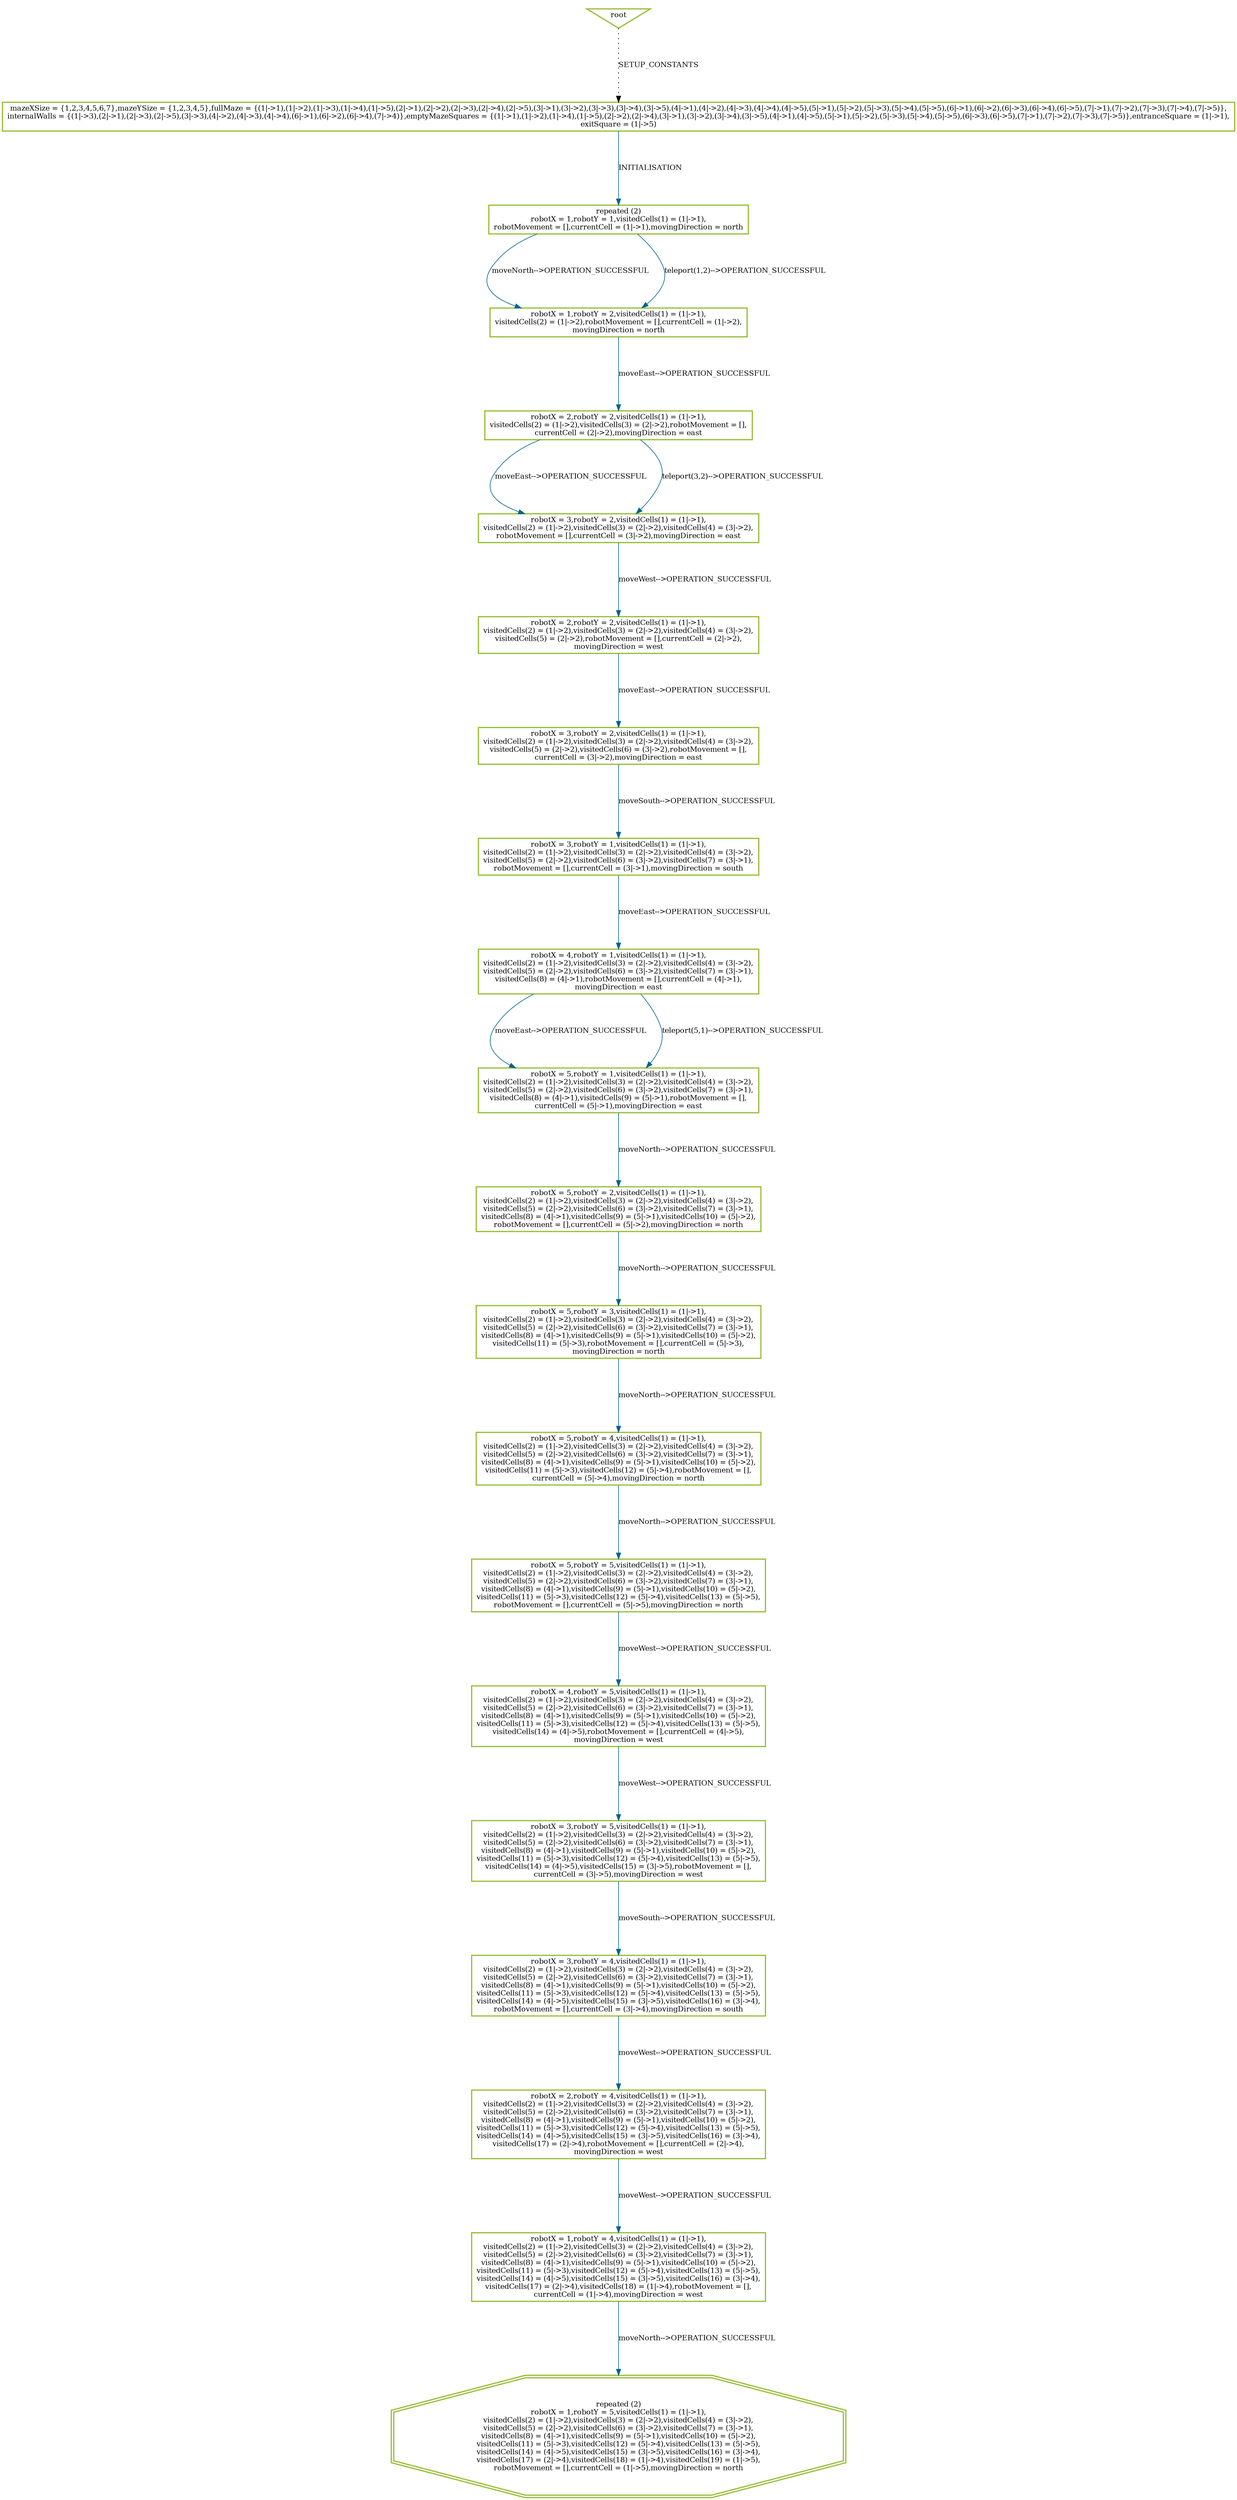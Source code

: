digraph history {
graph [nodesep=1.5, ranksep=1.5];
0 [shape=box, color="#99BF38", fontsize=12, penwidth=2, label="mazeXSize = \{1,2,3,4,5,6,7\},mazeYSize = \{1,2,3,4,5\},fullMaze = \{(1\|-\>1),(1\|-\>2),(1\|-\>3),(1\|-\>4),(1\|-\>5),(2\|-\>1),(2\|-\>2),(2\|-\>3),(2\|-\>4),(2\|-\>5),(3\|-\>1),(3\|-\>2),(3\|-\>3),(3\|-\>4),(3\|-\>5),(4\|-\>1),(4\|-\>2),(4\|-\>3),(4\|-\>4),(4\|-\>5),(5\|-\>1),(5\|-\>2),(5\|-\>3),(5\|-\>4),(5\|-\>5),(6\|-\>1),(6\|-\>2),(6\|-\>3),(6\|-\>4),(6\|-\>5),(7\|-\>1),(7\|-\>2),(7\|-\>3),(7\|-\>4),(7\|-\>5)\},\ninternalWalls = \{(1\|-\>3),(2\|-\>1),(2\|-\>3),(2\|-\>5),(3\|-\>3),(4\|-\>2),(4\|-\>3),(4\|-\>4),(6\|-\>1),(6\|-\>2),(6\|-\>4),(7\|-\>4)\},emptyMazeSquares = \{(1\|-\>1),(1\|-\>2),(1\|-\>4),(1\|-\>5),(2\|-\>2),(2\|-\>4),(3\|-\>1),(3\|-\>2),(3\|-\>4),(3\|-\>5),(4\|-\>1),(4\|-\>5),(5\|-\>1),(5\|-\>2),(5\|-\>3),(5\|-\>4),(5\|-\>5),(6\|-\>3),(6\|-\>5),(7\|-\>1),(7\|-\>2),(7\|-\>3),(7\|-\>5)\},entranceSquare = (1\|-\>1),\nexitSquare = (1\|-\>5)"];

1 [shape=box, color="#99BF38", fontsize=12, penwidth=2, label="repeated (2)\nrobotX = 1,robotY = 1,visitedCells(1) = (1\|-\>1),\nrobotMovement = [],currentCell = (1\|-\>1),movingDirection = north"];

2 [shape=box, color="#99BF38", fontsize=12, penwidth=2, label="robotX = 1,robotY = 2,visitedCells(1) = (1\|-\>1),\nvisitedCells(2) = (1\|-\>2),robotMovement = [],currentCell = (1\|-\>2),\nmovingDirection = north"];

10 [shape=box, color="#99BF38", fontsize=12, penwidth=2, label="robotX = 2,robotY = 2,visitedCells(1) = (1\|-\>1),\nvisitedCells(2) = (1\|-\>2),visitedCells(3) = (2\|-\>2),robotMovement = [],\ncurrentCell = (2\|-\>2),movingDirection = east"];

20 [shape=box, color="#99BF38", fontsize=12, penwidth=2, label="robotX = 3,robotY = 2,visitedCells(1) = (1\|-\>1),\nvisitedCells(2) = (1\|-\>2),visitedCells(3) = (2\|-\>2),visitedCells(4) = (3\|-\>2),\nrobotMovement = [],currentCell = (3\|-\>2),movingDirection = east"];

30 [shape=box, color="#99BF38", fontsize=12, penwidth=2, label="robotX = 2,robotY = 2,visitedCells(1) = (1\|-\>1),\nvisitedCells(2) = (1\|-\>2),visitedCells(3) = (2\|-\>2),visitedCells(4) = (3\|-\>2),\nvisitedCells(5) = (2\|-\>2),robotMovement = [],currentCell = (2\|-\>2),\nmovingDirection = west"];

39 [shape=box, color="#99BF38", fontsize=12, penwidth=2, label="robotX = 3,robotY = 2,visitedCells(1) = (1\|-\>1),\nvisitedCells(2) = (1\|-\>2),visitedCells(3) = (2\|-\>2),visitedCells(4) = (3\|-\>2),\nvisitedCells(5) = (2\|-\>2),visitedCells(6) = (3\|-\>2),robotMovement = [],\ncurrentCell = (3\|-\>2),movingDirection = east"];

48 [shape=box, color="#99BF38", fontsize=12, penwidth=2, label="robotX = 3,robotY = 1,visitedCells(1) = (1\|-\>1),\nvisitedCells(2) = (1\|-\>2),visitedCells(3) = (2\|-\>2),visitedCells(4) = (3\|-\>2),\nvisitedCells(5) = (2\|-\>2),visitedCells(6) = (3\|-\>2),visitedCells(7) = (3\|-\>1),\nrobotMovement = [],currentCell = (3\|-\>1),movingDirection = south"];

59 [shape=box, color="#99BF38", fontsize=12, penwidth=2, label="robotX = 4,robotY = 1,visitedCells(1) = (1\|-\>1),\nvisitedCells(2) = (1\|-\>2),visitedCells(3) = (2\|-\>2),visitedCells(4) = (3\|-\>2),\nvisitedCells(5) = (2\|-\>2),visitedCells(6) = (3\|-\>2),visitedCells(7) = (3\|-\>1),\nvisitedCells(8) = (4\|-\>1),robotMovement = [],currentCell = (4\|-\>1),\nmovingDirection = east"];

68 [shape=box, color="#99BF38", fontsize=12, penwidth=2, label="robotX = 5,robotY = 1,visitedCells(1) = (1\|-\>1),\nvisitedCells(2) = (1\|-\>2),visitedCells(3) = (2\|-\>2),visitedCells(4) = (3\|-\>2),\nvisitedCells(5) = (2\|-\>2),visitedCells(6) = (3\|-\>2),visitedCells(7) = (3\|-\>1),\nvisitedCells(8) = (4\|-\>1),visitedCells(9) = (5\|-\>1),robotMovement = [],\ncurrentCell = (5\|-\>1),movingDirection = east"];

77 [shape=box, color="#99BF38", fontsize=12, penwidth=2, label="robotX = 5,robotY = 2,visitedCells(1) = (1\|-\>1),\nvisitedCells(2) = (1\|-\>2),visitedCells(3) = (2\|-\>2),visitedCells(4) = (3\|-\>2),\nvisitedCells(5) = (2\|-\>2),visitedCells(6) = (3\|-\>2),visitedCells(7) = (3\|-\>1),\nvisitedCells(8) = (4\|-\>1),visitedCells(9) = (5\|-\>1),visitedCells(10) = (5\|-\>2),\nrobotMovement = [],currentCell = (5\|-\>2),movingDirection = north"];

87 [shape=box, color="#99BF38", fontsize=12, penwidth=2, label="robotX = 5,robotY = 3,visitedCells(1) = (1\|-\>1),\nvisitedCells(2) = (1\|-\>2),visitedCells(3) = (2\|-\>2),visitedCells(4) = (3\|-\>2),\nvisitedCells(5) = (2\|-\>2),visitedCells(6) = (3\|-\>2),visitedCells(7) = (3\|-\>1),\nvisitedCells(8) = (4\|-\>1),visitedCells(9) = (5\|-\>1),visitedCells(10) = (5\|-\>2),\nvisitedCells(11) = (5\|-\>3),robotMovement = [],currentCell = (5\|-\>3),\nmovingDirection = north"];

97 [shape=box, color="#99BF38", fontsize=12, penwidth=2, label="robotX = 5,robotY = 4,visitedCells(1) = (1\|-\>1),\nvisitedCells(2) = (1\|-\>2),visitedCells(3) = (2\|-\>2),visitedCells(4) = (3\|-\>2),\nvisitedCells(5) = (2\|-\>2),visitedCells(6) = (3\|-\>2),visitedCells(7) = (3\|-\>1),\nvisitedCells(8) = (4\|-\>1),visitedCells(9) = (5\|-\>1),visitedCells(10) = (5\|-\>2),\nvisitedCells(11) = (5\|-\>3),visitedCells(12) = (5\|-\>4),robotMovement = [],\ncurrentCell = (5\|-\>4),movingDirection = north"];

108 [shape=box, color="#99BF38", fontsize=12, penwidth=2, label="robotX = 5,robotY = 5,visitedCells(1) = (1\|-\>1),\nvisitedCells(2) = (1\|-\>2),visitedCells(3) = (2\|-\>2),visitedCells(4) = (3\|-\>2),\nvisitedCells(5) = (2\|-\>2),visitedCells(6) = (3\|-\>2),visitedCells(7) = (3\|-\>1),\nvisitedCells(8) = (4\|-\>1),visitedCells(9) = (5\|-\>1),visitedCells(10) = (5\|-\>2),\nvisitedCells(11) = (5\|-\>3),visitedCells(12) = (5\|-\>4),visitedCells(13) = (5\|-\>5),\nrobotMovement = [],currentCell = (5\|-\>5),movingDirection = north"];

120 [shape=box, color="#99BF38", fontsize=12, penwidth=2, label="robotX = 4,robotY = 5,visitedCells(1) = (1\|-\>1),\nvisitedCells(2) = (1\|-\>2),visitedCells(3) = (2\|-\>2),visitedCells(4) = (3\|-\>2),\nvisitedCells(5) = (2\|-\>2),visitedCells(6) = (3\|-\>2),visitedCells(7) = (3\|-\>1),\nvisitedCells(8) = (4\|-\>1),visitedCells(9) = (5\|-\>1),visitedCells(10) = (5\|-\>2),\nvisitedCells(11) = (5\|-\>3),visitedCells(12) = (5\|-\>4),visitedCells(13) = (5\|-\>5),\nvisitedCells(14) = (4\|-\>5),robotMovement = [],currentCell = (4\|-\>5),\nmovingDirection = west"];

130 [shape=box, color="#99BF38", fontsize=12, penwidth=2, label="robotX = 3,robotY = 5,visitedCells(1) = (1\|-\>1),\nvisitedCells(2) = (1\|-\>2),visitedCells(3) = (2\|-\>2),visitedCells(4) = (3\|-\>2),\nvisitedCells(5) = (2\|-\>2),visitedCells(6) = (3\|-\>2),visitedCells(7) = (3\|-\>1),\nvisitedCells(8) = (4\|-\>1),visitedCells(9) = (5\|-\>1),visitedCells(10) = (5\|-\>2),\nvisitedCells(11) = (5\|-\>3),visitedCells(12) = (5\|-\>4),visitedCells(13) = (5\|-\>5),\nvisitedCells(14) = (4\|-\>5),visitedCells(15) = (3\|-\>5),robotMovement = [],\ncurrentCell = (3\|-\>5),movingDirection = west"];

140 [shape=box, color="#99BF38", fontsize=12, penwidth=2, label="robotX = 3,robotY = 4,visitedCells(1) = (1\|-\>1),\nvisitedCells(2) = (1\|-\>2),visitedCells(3) = (2\|-\>2),visitedCells(4) = (3\|-\>2),\nvisitedCells(5) = (2\|-\>2),visitedCells(6) = (3\|-\>2),visitedCells(7) = (3\|-\>1),\nvisitedCells(8) = (4\|-\>1),visitedCells(9) = (5\|-\>1),visitedCells(10) = (5\|-\>2),\nvisitedCells(11) = (5\|-\>3),visitedCells(12) = (5\|-\>4),visitedCells(13) = (5\|-\>5),\nvisitedCells(14) = (4\|-\>5),visitedCells(15) = (3\|-\>5),visitedCells(16) = (3\|-\>4),\nrobotMovement = [],currentCell = (3\|-\>4),movingDirection = south"];

150 [shape=box, color="#99BF38", fontsize=12, penwidth=2, label="robotX = 2,robotY = 4,visitedCells(1) = (1\|-\>1),\nvisitedCells(2) = (1\|-\>2),visitedCells(3) = (2\|-\>2),visitedCells(4) = (3\|-\>2),\nvisitedCells(5) = (2\|-\>2),visitedCells(6) = (3\|-\>2),visitedCells(7) = (3\|-\>1),\nvisitedCells(8) = (4\|-\>1),visitedCells(9) = (5\|-\>1),visitedCells(10) = (5\|-\>2),\nvisitedCells(11) = (5\|-\>3),visitedCells(12) = (5\|-\>4),visitedCells(13) = (5\|-\>5),\nvisitedCells(14) = (4\|-\>5),visitedCells(15) = (3\|-\>5),visitedCells(16) = (3\|-\>4),\nvisitedCells(17) = (2\|-\>4),robotMovement = [],currentCell = (2\|-\>4),\nmovingDirection = west"];

160 [shape=box, color="#99BF38", fontsize=12, penwidth=2, label="robotX = 1,robotY = 4,visitedCells(1) = (1\|-\>1),\nvisitedCells(2) = (1\|-\>2),visitedCells(3) = (2\|-\>2),visitedCells(4) = (3\|-\>2),\nvisitedCells(5) = (2\|-\>2),visitedCells(6) = (3\|-\>2),visitedCells(7) = (3\|-\>1),\nvisitedCells(8) = (4\|-\>1),visitedCells(9) = (5\|-\>1),visitedCells(10) = (5\|-\>2),\nvisitedCells(11) = (5\|-\>3),visitedCells(12) = (5\|-\>4),visitedCells(13) = (5\|-\>5),\nvisitedCells(14) = (4\|-\>5),visitedCells(15) = (3\|-\>5),visitedCells(16) = (3\|-\>4),\nvisitedCells(17) = (2\|-\>4),visitedCells(18) = (1\|-\>4),robotMovement = [],\ncurrentCell = (1\|-\>4),movingDirection = west"];

169 [shape=doubleoctagon, color="#99BF38", fontsize=12, penwidth=2, label="repeated (2)\nrobotX = 1,robotY = 5,visitedCells(1) = (1\|-\>1),\nvisitedCells(2) = (1\|-\>2),visitedCells(3) = (2\|-\>2),visitedCells(4) = (3\|-\>2),\nvisitedCells(5) = (2\|-\>2),visitedCells(6) = (3\|-\>2),visitedCells(7) = (3\|-\>1),\nvisitedCells(8) = (4\|-\>1),visitedCells(9) = (5\|-\>1),visitedCells(10) = (5\|-\>2),\nvisitedCells(11) = (5\|-\>3),visitedCells(12) = (5\|-\>4),visitedCells(13) = (5\|-\>5),\nvisitedCells(14) = (4\|-\>5),visitedCells(15) = (3\|-\>5),visitedCells(16) = (3\|-\>4),\nvisitedCells(17) = (2\|-\>4),visitedCells(18) = (1\|-\>4),visitedCells(19) = (1\|-\>5),\nrobotMovement = [],currentCell = (1\|-\>5),movingDirection = north"];

root [shape=invtriangle, color="#99BF38", fontsize=12, penwidth=2, label="root"];

root -> 0 [style = dotted, color = black, label="SETUP_CONSTANTS", fontsize=12];

0 -> 1 [color = "#006391", label="INITIALISATION", fontsize=12];


1 -> 2 [color = "#006391", label="moveNorth--\>OPERATION_SUCCESSFUL", fontsize=12];
1 -> 2 [color = "#006391", label="teleport(1,2)--\>OPERATION_SUCCESSFUL", fontsize=12];

2 -> 10 [color = "#006391", label="moveEast--\>OPERATION_SUCCESSFUL", fontsize=12];

10 -> 20 [color = "#006391", label="moveEast--\>OPERATION_SUCCESSFUL", fontsize=12];
10 -> 20 [color = "#006391", label="teleport(3,2)--\>OPERATION_SUCCESSFUL", fontsize=12];

20 -> 30 [color = "#006391", label="moveWest--\>OPERATION_SUCCESSFUL", fontsize=12];

30 -> 39 [color = "#006391", label="moveEast--\>OPERATION_SUCCESSFUL", fontsize=12];

39 -> 48 [color = "#006391", label="moveSouth--\>OPERATION_SUCCESSFUL", fontsize=12];

48 -> 59 [color = "#006391", label="moveEast--\>OPERATION_SUCCESSFUL", fontsize=12];

59 -> 68 [color = "#006391", label="moveEast--\>OPERATION_SUCCESSFUL", fontsize=12];
59 -> 68 [color = "#006391", label="teleport(5,1)--\>OPERATION_SUCCESSFUL", fontsize=12];

68 -> 77 [color = "#006391", label="moveNorth--\>OPERATION_SUCCESSFUL", fontsize=12];

77 -> 87 [color = "#006391", label="moveNorth--\>OPERATION_SUCCESSFUL", fontsize=12];

87 -> 97 [color = "#006391", label="moveNorth--\>OPERATION_SUCCESSFUL", fontsize=12];

97 -> 108 [color = "#006391", label="moveNorth--\>OPERATION_SUCCESSFUL", fontsize=12];

108 -> 120 [color = "#006391", label="moveWest--\>OPERATION_SUCCESSFUL", fontsize=12];

120 -> 130 [color = "#006391", label="moveWest--\>OPERATION_SUCCESSFUL", fontsize=12];

130 -> 140 [color = "#006391", label="moveSouth--\>OPERATION_SUCCESSFUL", fontsize=12];

140 -> 150 [color = "#006391", label="moveWest--\>OPERATION_SUCCESSFUL", fontsize=12];

150 -> 160 [color = "#006391", label="moveWest--\>OPERATION_SUCCESSFUL", fontsize=12];

160 -> 169 [color = "#006391", label="moveNorth--\>OPERATION_SUCCESSFUL", fontsize=12];


}
